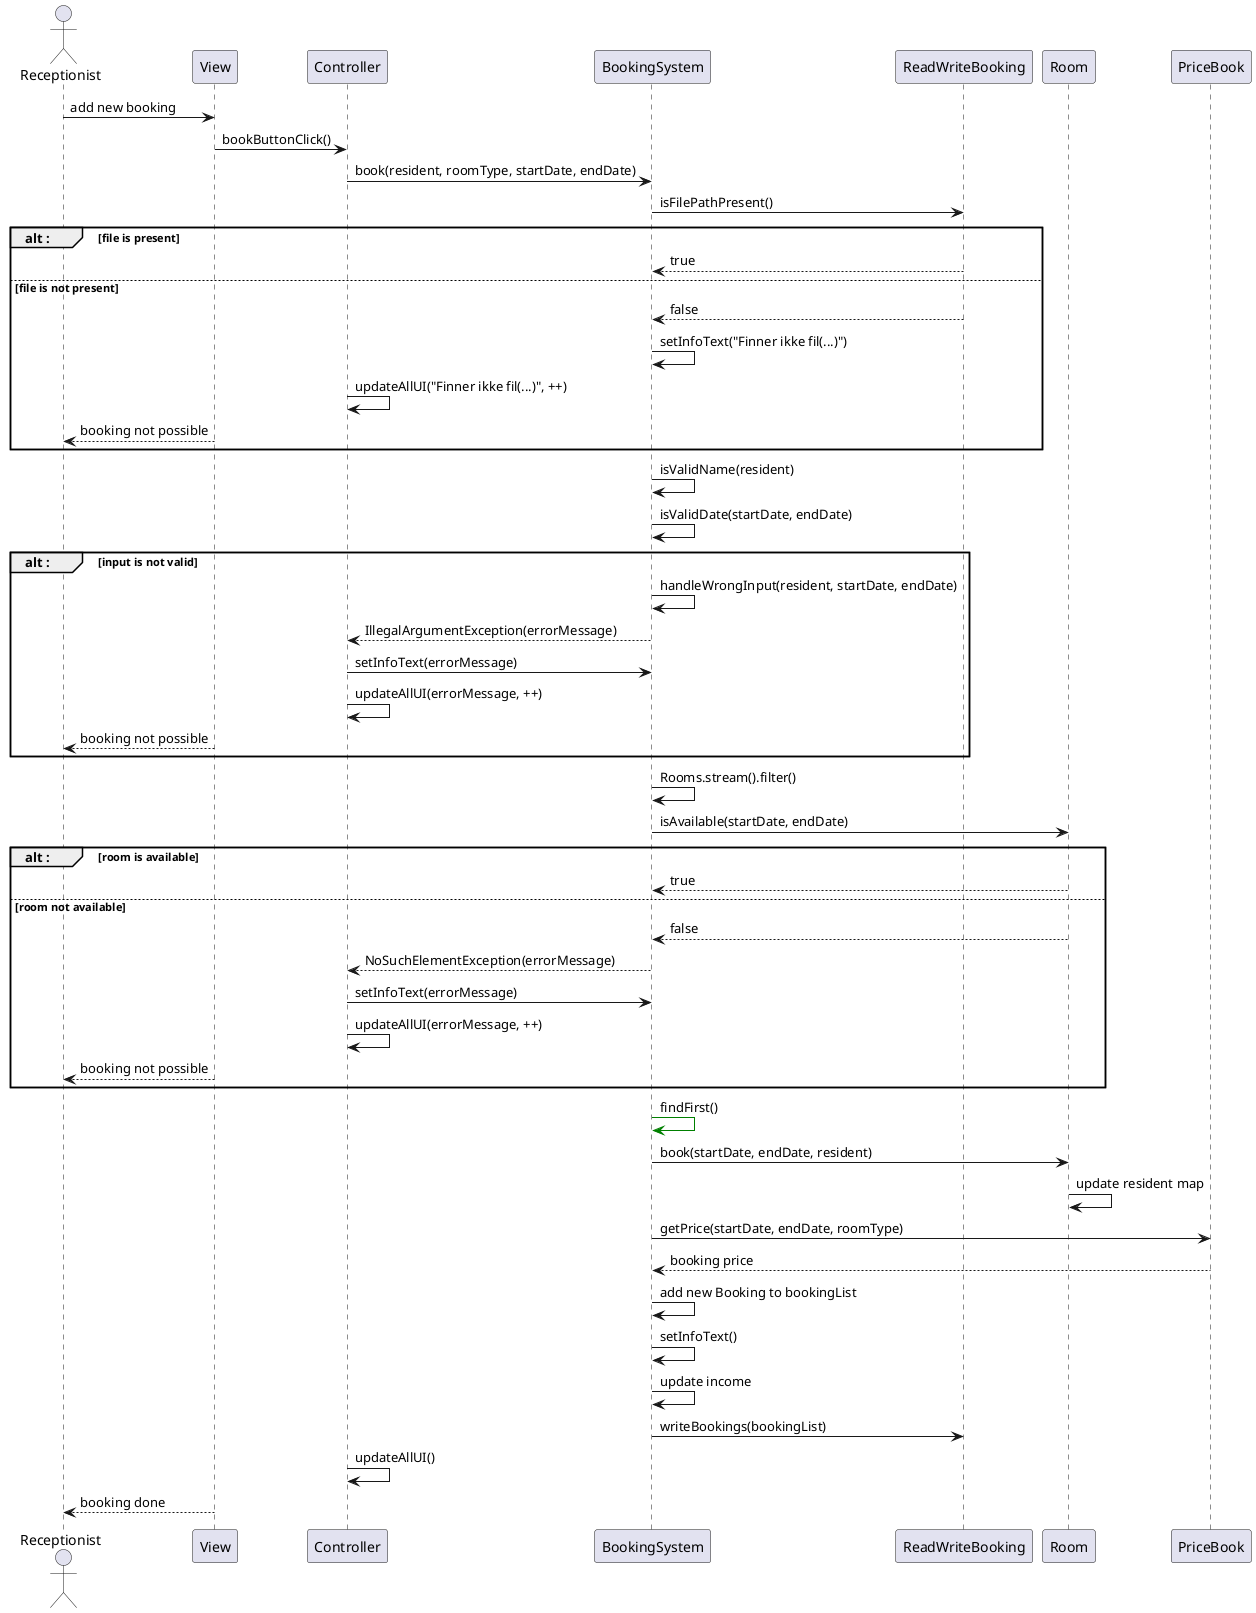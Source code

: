 
@startuml Sekvensdiagram Book

actor Receptionist
participant "View" as ba
participant "Controller" as bc
participant "BookingSystem" as bs
participant "ReadWriteBooking" as rwb

Receptionist -> ba : add new booking
ba -> bc : bookButtonClick()
bc -> bs : book(resident, roomType, startDate, endDate)
bs -> rwb : isFilePathPresent()

group alt : [file is present]
    bs <-- rwb : true
else file is not present
    bs <-- rwb : false
    bs -> bs : setInfoText("Finner ikke fil(...)")
    bc -> bc : updateAllUI("Finner ikke fil(...)", ++)
    Receptionist <-- ba : booking not possible
end

bs -> bs : isValidName(resident)
bs -> bs : isValidDate(startDate, endDate)

group alt : [input is not valid]
    bs -> bs : handleWrongInput(resident, startDate, endDate)
    bc <-- bs : IllegalArgumentException(errorMessage)
    bc -> bs : setInfoText(errorMessage)
    bc -> bc : updateAllUI(errorMessage, ++)
    Receptionist <-- ba : booking not possible
end

bs -> bs : Rooms.stream().filter()
bs -> Room : isAvailable(startDate, endDate)

group alt : [room is available]
    bs <-- Room : true
else  room not available
    bs <-- Room : false
    bc <-- bs : NoSuchElementException(errorMessage)
    bc -> bs : setInfoText(errorMessage)
    bc -> bc : updateAllUI(errorMessage, ++)
    Receptionist <-- ba : booking not possible
end

bs -[#Green]> bs : findFirst()
bs -> Room : book(startDate, endDate, resident)
Room -> Room : update resident map
bs -> PriceBook : getPrice(startDate, endDate, roomType)
bs <-- PriceBook : booking price
bs -> bs : add new Booking to bookingList
bs -> bs : setInfoText()
bs -> bs : update income
bs -> rwb : writeBookings(bookingList)
bc -> bc : updateAllUI()
Receptionist <-- ba : booking done

@enduml
